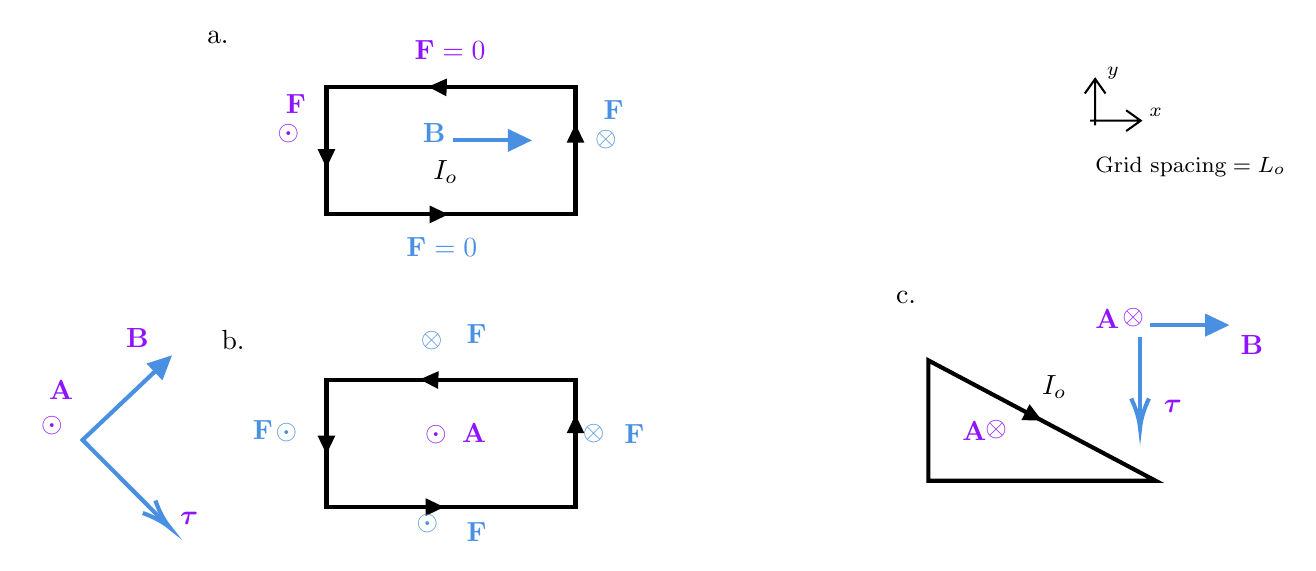

\tikzset{every picture/.style={line width=0.75pt}} %set default line width to 0.75pt        

\begin{tikzpicture}[x=0.75pt,y=0.75pt,yscale=-1,xscale=1]
%uncomment if require: \path (0,267); %set diagram left start at 0, and has height of 267

%Shape: Rectangle [id:dp29962336955581836] 
\draw  [line width=1.5]  (141,39.4) -- (261,39.4) -- (261,100.6) -- (141,100.6) -- cycle ;
%Straight Lines [id:da7274648043836713] 
\draw    (193.67,100.67) -- (196.67,100.67) ;
\draw [shift={(199.67,100.67)}, rotate = 180] [fill={rgb, 255:red, 0; green, 0; blue, 0 }  ][line width=0.08]  [draw opacity=0] (8.93,-4.29) -- (0,0) -- (8.93,4.29) -- cycle    ;
%Shape: Axis 2D [id:dp11809324133377697] 
\draw  (508.93,55.5) -- (533.31,55.5)(511.37,35.42) -- (511.37,57.73) (526.31,50.5) -- (533.31,55.5) -- (526.31,60.5) (506.37,42.42) -- (511.37,35.42) -- (516.37,42.42)  ;
%Shape: Rectangle [id:dp501910345856414] 
\draw  [line width=1.5]  (141,180.4) -- (261,180.4) -- (261,241.6) -- (141,241.6) -- cycle ;
%Shape: Right Triangle [id:dp12185422634343457] 
\draw  [line width=1.5]  (431,171) -- (540.5,229) -- (431,229) -- cycle ;
%Straight Lines [id:da08399006886977367] 
\draw    (478.29,196.2) -- (483.08,198.64) ;
\draw [shift={(485.75,200)}, rotate = 207.03] [fill={rgb, 255:red, 0; green, 0; blue, 0 }  ][line width=0.08]  [draw opacity=0] (8.93,-4.29) -- (0,0) -- (8.93,4.29) -- cycle    ;

%Straight Lines [id:da976874561571611] 
\draw    (191.67,241.67) -- (194.67,241.67) ;
\draw [shift={(197.67,241.67)}, rotate = 180] [fill={rgb, 255:red, 0; green, 0; blue, 0 }  ][line width=0.08]  [draw opacity=0] (8.93,-4.29) -- (0,0) -- (8.93,4.29) -- cycle    ;
%Straight Lines [id:da6272657467254441] 
\draw [color={rgb, 255:red, 74; green, 144; blue, 226 }  ,draw opacity=1 ][line width=1.5]    (202,65) -- (236,65) ;
\draw [shift={(240,65)}, rotate = 180] [fill={rgb, 255:red, 74; green, 144; blue, 226 }  ,fill opacity=1 ][line width=0.08]  [draw opacity=0] (11.61,-5.58) -- (0,0) -- (11.61,5.58) -- cycle    ;
%Straight Lines [id:da6109920474297861] 
\draw    (261,80.16) -- (261,60.16) ;
\draw [shift={(261,57.16)}, rotate = 90] [fill={rgb, 255:red, 0; green, 0; blue, 0 }  ][line width=0.08]  [draw opacity=0] (8.93,-4.29) -- (0,0) -- (8.93,4.29) -- cycle    ;
%Straight Lines [id:da8367870947299061] 
\draw    (141,58.4) -- (141,75.16) ;
\draw [shift={(141,78.16)}, rotate = 270] [fill={rgb, 255:red, 0; green, 0; blue, 0 }  ][line width=0.08]  [draw opacity=0] (8.93,-4.29) -- (0,0) -- (8.93,4.29) -- cycle    ;
%Straight Lines [id:da8477931708740156] 
\draw [color={rgb, 255:red, 74; green, 144; blue, 226 }  ,draw opacity=1 ][line width=1.5]    (23,209.84) -- (63.67,171.34) ;
\draw [shift={(66.57,168.59)}, rotate = 136.57] [fill={rgb, 255:red, 74; green, 144; blue, 226 }  ,fill opacity=1 ][line width=0.08]  [draw opacity=0] (11.61,-5.58) -- (0,0) -- (11.61,5.58) -- cycle    ;
%Straight Lines [id:da18185259480872484] 
\draw    (204.67,39.67) -- (193,39.26) ;
\draw [shift={(190,39.16)}, rotate = 1.99] [fill={rgb, 255:red, 0; green, 0; blue, 0 }  ][line width=0.08]  [draw opacity=0] (8.93,-4.29) -- (0,0) -- (8.93,4.29) -- cycle    ;
%Straight Lines [id:da7505044004145187] 
\draw    (200.67,180.67) -- (189,180.26) ;
\draw [shift={(186,180.16)}, rotate = 1.99] [fill={rgb, 255:red, 0; green, 0; blue, 0 }  ][line width=0.08]  [draw opacity=0] (8.93,-4.29) -- (0,0) -- (8.93,4.29) -- cycle    ;
%Straight Lines [id:da051104651636112886] 
\draw    (141,196.4) -- (141,213.16) ;
\draw [shift={(141,216.16)}, rotate = 270] [fill={rgb, 255:red, 0; green, 0; blue, 0 }  ][line width=0.08]  [draw opacity=0] (8.93,-4.29) -- (0,0) -- (8.93,4.29) -- cycle    ;
%Straight Lines [id:da26913017491811875] 
\draw    (261,220.16) -- (261,200.16) ;
\draw [shift={(261,197.16)}, rotate = 90] [fill={rgb, 255:red, 0; green, 0; blue, 0 }  ][line width=0.08]  [draw opacity=0] (8.93,-4.29) -- (0,0) -- (8.93,4.29) -- cycle    ;
%Straight Lines [id:da7772956560592883] 
\draw [color={rgb, 255:red, 74; green, 144; blue, 226 }  ,draw opacity=1 ][line width=1.5]    (23,208.84) -- (63.45,249.46) ;
\draw [shift={(65.57,251.59)}, rotate = 225.12] [color={rgb, 255:red, 74; green, 144; blue, 226 }  ,draw opacity=1 ][line width=1.5]    (14.21,-4.28) .. controls (9.04,-1.82) and (4.3,-0.39) .. (0,0) .. controls (4.3,0.39) and (9.04,1.82) .. (14.21,4.28)   ;
%Straight Lines [id:da09926111783717317] 
\draw [color={rgb, 255:red, 74; green, 144; blue, 226 }  ,draw opacity=1 ][line width=1.5]    (538,154) -- (572,154) ;
\draw [shift={(576,154)}, rotate = 180] [fill={rgb, 255:red, 74; green, 144; blue, 226 }  ,fill opacity=1 ][line width=0.08]  [draw opacity=0] (11.61,-5.58) -- (0,0) -- (11.61,5.58) -- cycle    ;
%Straight Lines [id:da8820303968844143] 
\draw [color={rgb, 255:red, 74; green, 144; blue, 226 }  ,draw opacity=1 ][line width=1.5]    (533,159.84) -- (533,200.59) ;
\draw [shift={(533,203.59)}, rotate = 270] [color={rgb, 255:red, 74; green, 144; blue, 226 }  ,draw opacity=1 ][line width=1.5]    (14.21,-4.28) .. controls (9.04,-1.82) and (4.3,-0.39) .. (0,0) .. controls (4.3,0.39) and (9.04,1.82) .. (14.21,4.28)   ;

% Text Node
\draw (191,73.07) node [anchor=north west][inner sep=0.75pt]    {$I_{o}$};
% Text Node
\draw (82,11.2) node [anchor=north west][inner sep=0.75pt]   [align=left] {a.};
% Text Node
\draw (89,155.2) node [anchor=north west][inner sep=0.75pt]   [align=left] {b.};
% Text Node
\draw (414,136.2) node [anchor=north west][inner sep=0.75pt]   [align=left] {c.};
% Text Node
\draw (536.01,48.17) node [anchor=north west][inner sep=0.75pt]  [font=\scriptsize]  {$x$};
% Text Node
\draw (515.48,28.16) node [anchor=north west][inner sep=0.75pt]  [font=\scriptsize]  {$y$};
% Text Node
\draw (510,71.4) node [anchor=north west][inner sep=0.75pt]  [font=\footnotesize]  {$\text{Grid spacing} =L_{o}$};
% Text Node
\draw (484.28,176.63) node [anchor=north west][inner sep=0.75pt]    {$I_{o}$};
% Text Node
\draw (186,55.4) node [anchor=north west][inner sep=0.75pt]  [color={rgb, 255:red, 74; green, 144; blue, 226 }  ,opacity=1 ]  {$\mathbf{B}$};
% Text Node
\draw (178,110.4) node [anchor=north west][inner sep=0.75pt]  [color={rgb, 255:red, 74; green, 144; blue, 226 }  ,opacity=1 ]  {$\mathbf{F} =0$};
% Text Node
\draw (182,15.4) node [anchor=north west][inner sep=0.75pt]  [color={rgb, 255:red, 144; green, 19; blue, 254 }  ,opacity=1 ]  {$\mathbf{F} =0$};
% Text Node
\draw (269,58.6) node [anchor=north west][inner sep=0.75pt]  [color={rgb, 255:red, 74; green, 144; blue, 226 }  ,opacity=1 ]  {$\otimes $};
% Text Node
\draw (116,55.6) node [anchor=north west][inner sep=0.75pt]  [color={rgb, 255:red, 144; green, 19; blue, 254 }  ,opacity=1 ]  {$\odot $};
% Text Node
\draw (273,44.4) node [anchor=north west][inner sep=0.75pt]  [color={rgb, 255:red, 74; green, 144; blue, 226 }  ,opacity=1 ]  {$\mathbf{F}$};
% Text Node
\draw (120,41.4) node [anchor=north west][inner sep=0.75pt]  [color={rgb, 255:red, 144; green, 19; blue, 254 }  ,opacity=1 ]  {$\mathbf{F}$};
% Text Node
\draw (42.93,154.14) node [anchor=north west][inner sep=0.75pt]  [color={rgb, 255:red, 144; green, 19; blue, 254 }  ,opacity=1 ]  {$\mathbf{B}$};
% Text Node
\draw (183,243.6) node [anchor=north west][inner sep=0.75pt]  [color={rgb, 255:red, 74; green, 144; blue, 226 }  ,opacity=1 ]  {$\odot $};
% Text Node
\draw (185,155.6) node [anchor=north west][inner sep=0.75pt]  [color={rgb, 255:red, 74; green, 144; blue, 226 }  ,opacity=1 ]  {$\otimes $};
% Text Node
\draw (263,200.56) node [anchor=north west][inner sep=0.75pt]  [color={rgb, 255:red, 74; green, 144; blue, 226 }  ,opacity=1 ]  {$\otimes $};
% Text Node
\draw (115,199.6) node [anchor=north west][inner sep=0.75pt]  [color={rgb, 255:red, 74; green, 144; blue, 226 }  ,opacity=1 ]  {$\odot $};
% Text Node
\draw (2,196.6) node [anchor=north west][inner sep=0.75pt]  [color={rgb, 255:red, 144; green, 19; blue, 254 }  ,opacity=1 ]  {$\odot $};
% Text Node
\draw (543,188.85) node [anchor=north west][inner sep=0.75pt]  [color={rgb, 255:red, 144; green, 19; blue, 254 }  ,opacity=1 ]  {$\boldsymbol{\tau }$};
% Text Node
\draw (5.93,179.14) node [anchor=north west][inner sep=0.75pt]  [color={rgb, 255:red, 144; green, 19; blue, 254 }  ,opacity=1 ]  {$\mathbf{A}$};
% Text Node
\draw (580,157.4) node [anchor=north west][inner sep=0.75pt]  [color={rgb, 255:red, 144; green, 19; blue, 254 }  ,opacity=1 ]  {$\mathbf{B}$};
% Text Node
\draw (509.93,145.14) node [anchor=north west][inner sep=0.75pt]  [color={rgb, 255:red, 144; green, 19; blue, 254 }  ,opacity=1 ]  {$\mathbf{A}$};
% Text Node
\draw (523,144.56) node [anchor=north west][inner sep=0.75pt]  [color={rgb, 255:red, 144; green, 19; blue, 254 }  ,opacity=1 ]  {$\otimes $};
% Text Node
\draw (207,152.4) node [anchor=north west][inner sep=0.75pt]  [color={rgb, 255:red, 74; green, 144; blue, 226 }  ,opacity=1 ]  {$\mathbf{F}$};
% Text Node
\draw (283,200.4) node [anchor=north west][inner sep=0.75pt]  [color={rgb, 255:red, 74; green, 144; blue, 226 }  ,opacity=1 ]  {$\mathbf{F}$};
% Text Node
\draw (104,198.4) node [anchor=north west][inner sep=0.75pt]  [color={rgb, 255:red, 74; green, 144; blue, 226 }  ,opacity=1 ]  {$\mathbf{F}$};
% Text Node
\draw (207,247.4) node [anchor=north west][inner sep=0.75pt]  [color={rgb, 255:red, 74; green, 144; blue, 226 }  ,opacity=1 ]  {$\mathbf{F}$};
% Text Node
\draw (187,200.6) node [anchor=north west][inner sep=0.75pt]  [color={rgb, 255:red, 144; green, 19; blue, 254 }  ,opacity=1 ]  {$\odot $};
% Text Node
\draw (204.93,200.14) node [anchor=north west][inner sep=0.75pt]  [color={rgb, 255:red, 144; green, 19; blue, 254 }  ,opacity=1 ]  {$\mathbf{A}$};
% Text Node
\draw (69,242.85) node [anchor=north west][inner sep=0.75pt]  [color={rgb, 255:red, 144; green, 19; blue, 254 }  ,opacity=1 ]  {$\boldsymbol{\tau }$};
% Text Node
\draw (445.93,199.14) node [anchor=north west][inner sep=0.75pt]  [color={rgb, 255:red, 144; green, 19; blue, 254 }  ,opacity=1 ]  {$\mathbf{A}$};
% Text Node
\draw (457,198.56) node [anchor=north west][inner sep=0.75pt]  [color={rgb, 255:red, 144; green, 19; blue, 254 }  ,opacity=1 ]  {$\otimes $};


\end{tikzpicture}
